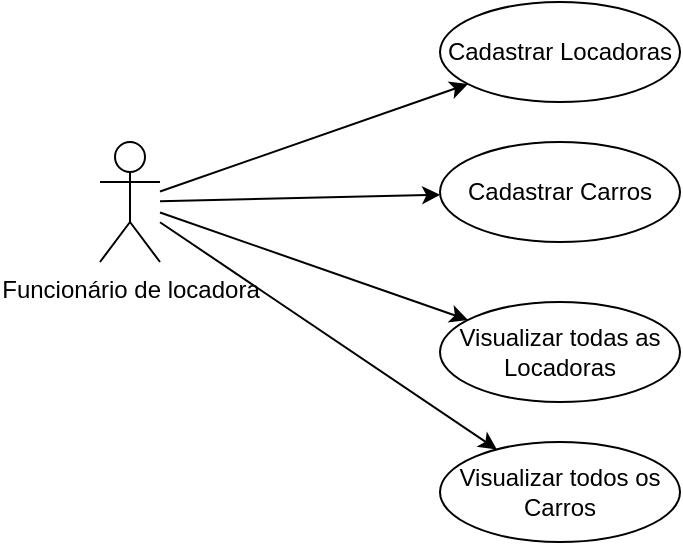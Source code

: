 <mxfile version="10.8.7"><diagram id="p8VHtj3xsKferDB2zmLb" name="Page-1"><mxGraphModel dx="834" dy="522" grid="1" gridSize="10" guides="1" tooltips="1" connect="1" arrows="1" fold="1" page="1" pageScale="1" pageWidth="827" pageHeight="1169" math="0" shadow="0"><root><mxCell id="0"/><mxCell id="1" parent="0"/><mxCell id="zbBHjJIfv6RGCKh0OX9H-7" value="" style="rounded=0;orthogonalLoop=1;jettySize=auto;html=1;" edge="1" parent="1" source="zbBHjJIfv6RGCKh0OX9H-1" target="zbBHjJIfv6RGCKh0OX9H-2"><mxGeometry relative="1" as="geometry"><mxPoint x="330" y="160" as="targetPoint"/></mxGeometry></mxCell><mxCell id="zbBHjJIfv6RGCKh0OX9H-1" value="Funcionário de locadora" style="shape=umlActor;verticalLabelPosition=bottom;labelBackgroundColor=#ffffff;verticalAlign=top;html=1;outlineConnect=0;" vertex="1" parent="1"><mxGeometry x="220" y="130" width="30" height="60" as="geometry"/></mxCell><mxCell id="zbBHjJIfv6RGCKh0OX9H-2" value="Cadastrar Locadoras" style="ellipse;whiteSpace=wrap;html=1;" vertex="1" parent="1"><mxGeometry x="390" y="60" width="120" height="50" as="geometry"/></mxCell><mxCell id="zbBHjJIfv6RGCKh0OX9H-3" value="Cadastrar Carros" style="ellipse;whiteSpace=wrap;html=1;" vertex="1" parent="1"><mxGeometry x="390" y="130" width="120" height="50" as="geometry"/></mxCell><mxCell id="zbBHjJIfv6RGCKh0OX9H-4" value="Visualizar todas as Locadoras" style="ellipse;whiteSpace=wrap;html=1;" vertex="1" parent="1"><mxGeometry x="390" y="210" width="120" height="50" as="geometry"/></mxCell><mxCell id="zbBHjJIfv6RGCKh0OX9H-5" value="Visualizar todos os Carros" style="ellipse;whiteSpace=wrap;html=1;" vertex="1" parent="1"><mxGeometry x="390" y="280" width="120" height="50" as="geometry"/></mxCell><mxCell id="zbBHjJIfv6RGCKh0OX9H-8" value="" style="rounded=0;orthogonalLoop=1;jettySize=auto;html=1;" edge="1" parent="1" source="zbBHjJIfv6RGCKh0OX9H-1" target="zbBHjJIfv6RGCKh0OX9H-3"><mxGeometry relative="1" as="geometry"><mxPoint x="260" y="164.767" as="sourcePoint"/><mxPoint x="413.995" y="111.048" as="targetPoint"/></mxGeometry></mxCell><mxCell id="zbBHjJIfv6RGCKh0OX9H-9" value="" style="rounded=0;orthogonalLoop=1;jettySize=auto;html=1;" edge="1" parent="1" source="zbBHjJIfv6RGCKh0OX9H-1" target="zbBHjJIfv6RGCKh0OX9H-4"><mxGeometry relative="1" as="geometry"><mxPoint x="270" y="174.767" as="sourcePoint"/><mxPoint x="423.995" y="121.048" as="targetPoint"/></mxGeometry></mxCell><mxCell id="zbBHjJIfv6RGCKh0OX9H-10" value="" style="rounded=0;orthogonalLoop=1;jettySize=auto;html=1;" edge="1" parent="1" source="zbBHjJIfv6RGCKh0OX9H-1" target="zbBHjJIfv6RGCKh0OX9H-5"><mxGeometry relative="1" as="geometry"><mxPoint x="280" y="184.767" as="sourcePoint"/><mxPoint x="433.995" y="131.048" as="targetPoint"/></mxGeometry></mxCell></root></mxGraphModel></diagram></mxfile>